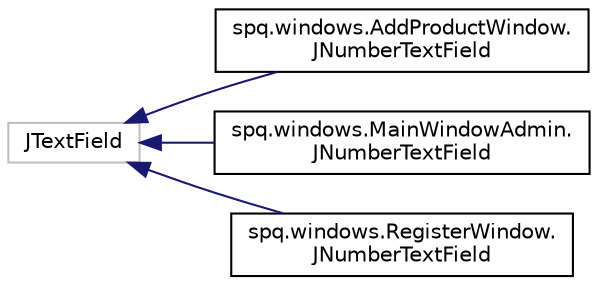 digraph "Graphical Class Hierarchy"
{
 // LATEX_PDF_SIZE
  edge [fontname="Helvetica",fontsize="10",labelfontname="Helvetica",labelfontsize="10"];
  node [fontname="Helvetica",fontsize="10",shape=record];
  rankdir="LR";
  Node14 [label="JTextField",height=0.2,width=0.4,color="grey75", fillcolor="white", style="filled",tooltip=" "];
  Node14 -> Node0 [dir="back",color="midnightblue",fontsize="10",style="solid",fontname="Helvetica"];
  Node0 [label="spq.windows.AddProductWindow.\lJNumberTextField",height=0.2,width=0.4,color="black", fillcolor="white", style="filled",URL="$classspq_1_1windows_1_1_add_product_window_1_1_j_number_text_field.html",tooltip=" "];
  Node14 -> Node16 [dir="back",color="midnightblue",fontsize="10",style="solid",fontname="Helvetica"];
  Node16 [label="spq.windows.MainWindowAdmin.\lJNumberTextField",height=0.2,width=0.4,color="black", fillcolor="white", style="filled",URL="$classspq_1_1windows_1_1_main_window_admin_1_1_j_number_text_field.html",tooltip=" "];
  Node14 -> Node17 [dir="back",color="midnightblue",fontsize="10",style="solid",fontname="Helvetica"];
  Node17 [label="spq.windows.RegisterWindow.\lJNumberTextField",height=0.2,width=0.4,color="black", fillcolor="white", style="filled",URL="$classspq_1_1windows_1_1_register_window_1_1_j_number_text_field.html",tooltip=" "];
}
